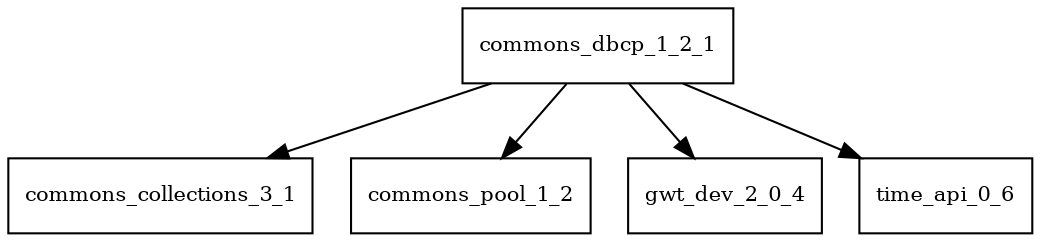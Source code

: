 digraph commons_dbcp_1_2_1_dependencies {
  node [shape = box, fontsize=10.0];
  commons_dbcp_1_2_1 -> commons_collections_3_1;
  commons_dbcp_1_2_1 -> commons_pool_1_2;
  commons_dbcp_1_2_1 -> gwt_dev_2_0_4;
  commons_dbcp_1_2_1 -> time_api_0_6;
}
